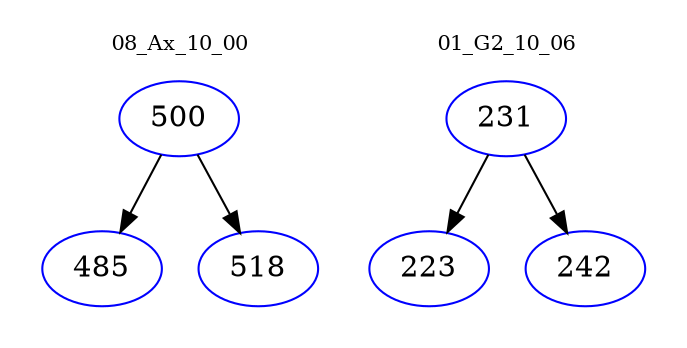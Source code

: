 digraph{
subgraph cluster_0 {
color = white
label = "08_Ax_10_00";
fontsize=10;
T0_500 [label="500", color="blue"]
T0_500 -> T0_485 [color="black"]
T0_485 [label="485", color="blue"]
T0_500 -> T0_518 [color="black"]
T0_518 [label="518", color="blue"]
}
subgraph cluster_1 {
color = white
label = "01_G2_10_06";
fontsize=10;
T1_231 [label="231", color="blue"]
T1_231 -> T1_223 [color="black"]
T1_223 [label="223", color="blue"]
T1_231 -> T1_242 [color="black"]
T1_242 [label="242", color="blue"]
}
}
